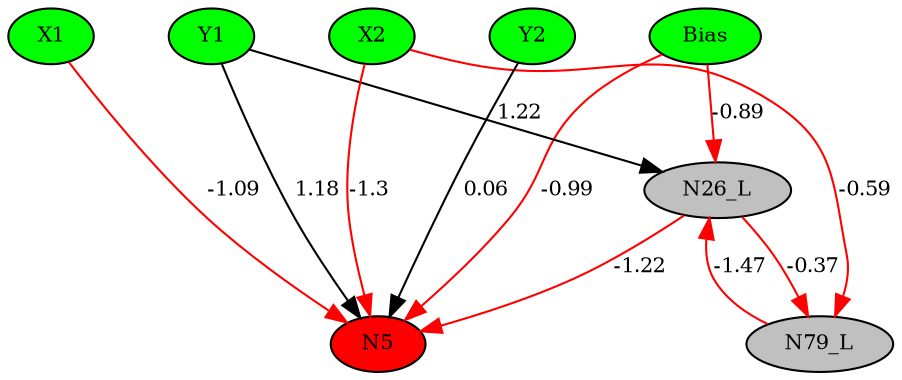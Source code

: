 digraph g { 
N0 [shape=ellipse, label=Bias,fontsize=10,height=0.1,width=0.1,style=filled,fillcolor=green]
N1[shape=ellipse label=X1,fontsize=10,height=0.1,width=0.1,style=filled,fillcolor=green]
N2[shape=ellipse label=Y1,fontsize=10,height=0.1,width=0.1,style=filled,fillcolor=green]
N3[shape=ellipse label=X2,fontsize=10,height=0.1,width=0.1,style=filled,fillcolor=green]
N4[shape=ellipse label=Y2,fontsize=10,height=0.1,width=0.1,style=filled,fillcolor=green]
N5[shape=ellipse,fontsize = 10, height = 0.1, width = 0.1, style = filled, fillcolor = red]
N26[shape=ellipse, label=N26_L,fontsize=10,height=0.1,width=0.1,style=filled,fillcolor=gray]
N79[shape=ellipse, label=N79_L,fontsize=10,height=0.1,width=0.1,style=filled,fillcolor=gray]
N1 -> N5 [color=red] [arrowType=inv][ label=-1.09,fontsize=10]
N2 -> N5 [color=black] [ label=1.18,fontsize=10]
N3 -> N5 [color=red] [arrowType=inv][ label=-1.3,fontsize=10]
N4 -> N5 [color=black] [ label=0.06,fontsize=10]
N0 -> N26 [color=red] [arrowType=inv][ label=-0.89,fontsize=10]
N26 -> N5 [color=red] [arrowType=inv][ label=-1.22,fontsize=10]
N2 -> N26 [color=black] [ label=1.22,fontsize=10]
N26 -> N79 [color=red] [arrowType=inv][ label=-0.37,fontsize=10]
N79 -> N26 [color=red] [arrowType=inv][ label=-1.47,fontsize=10]
N0 -> N5 [color=red] [arrowType=inv][ label=-0.99,fontsize=10]
N3 -> N79 [color=red] [arrowType=inv][ label=-0.59,fontsize=10]
 { rank=same; 
N5
 } 
 { rank=same; 
N1 ->N2 ->N3 ->N4 ->N0 [style=invis]
 } 
}
